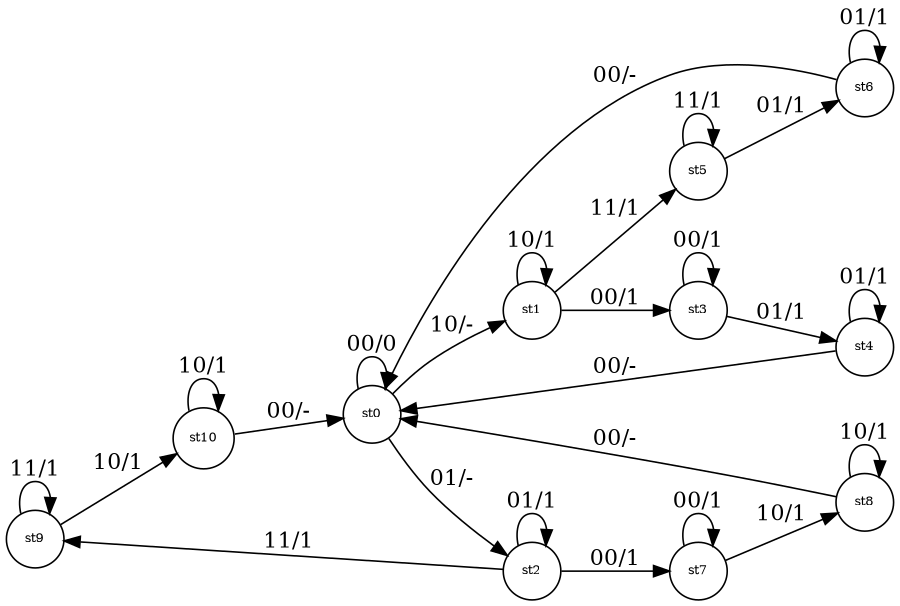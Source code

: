 # Generated Tor  2 Okt 2008 11:03:48 GMT by dot - Graphviz version 2.20.2 (Tue Jul  1 11:56:55 UTC 2008)
#
# 
# real	0m0.178s
# user	0m0.129s
# sys	0m0.036s

digraph G {
	graph [size="6,6", rankdir=LR];
	node [label="\N", shape=circle, fontsize=8];
	graph [bb="0,0,305,248",
		_draw_="c 5 -white C 5 -white P 4 0 0 0 248 305 248 305 0 ",
		xdotversion="1.2"];
	st9 [pos="127,229", width="0.50", height="0.50", _draw_="c 5 -black e 127 229 18 18 ", _ldraw_="F 8.000000 11 -Times-Roman c 5 -black T 127 225 0 7 3 -st9 "];
	st10 [pos="182,221", width="0.50", height="0.50", _draw_="c 5 -black e 182 221 18 18 ", _ldraw_="F 8.000000 11 -Times-Roman c 5 -black T 182 217 0 10 4 -st10 "];
	st8 [pos="232,93", width="0.50", height="0.50", _draw_="c 5 -black e 232 93 18 18 ", _ldraw_="F 8.000000 11 -Times-Roman c 5 -black T 232 89 0 7 3 -st8 "];
	st0 [pos="146,129", width="0.50", height="0.50", _draw_="c 5 -black e 146 129 18 18 ", _ldraw_="F 8.000000 11 -Times-Roman c 5 -black T 146 125 0 7 3 -st0 "];
	st7 [pos="251,159", width="0.50", height="0.50", _draw_="c 5 -black e 251 159 18 18 ", _ldraw_="F 8.000000 11 -Times-Roman c 5 -black T 251 155 0 7 3 -st7 "];
	st6 [pos="72,171", width="0.50", height="0.50", _draw_="c 5 -black e 72 171 18 18 ", _ldraw_="F 8.000000 11 -Times-Roman c 5 -black T 72 167 0 7 3 -st6 "];
	st5 [pos="19,117", width="0.50", height="0.50", _draw_="c 5 -black e 19 117 18 18 ", _ldraw_="F 8.000000 11 -Times-Roman c 5 -black T 19 113 0 7 3 -st5 "];
	st4 [pos="174,47", width="0.50", height="0.50", _draw_="c 5 -black e 174 47 18 18 ", _ldraw_="F 8.000000 11 -Times-Roman c 5 -black T 174 43 0 7 3 -st4 "];
	st3 [pos="112,19", width="0.50", height="0.50", _draw_="c 5 -black e 112 19 18 18 ", _ldraw_="F 8.000000 11 -Times-Roman c 5 -black T 112 15 0 7 3 -st3 "];
	st2 [pos="196,172", width="0.50", height="0.50", _draw_="c 5 -black e 196 172 18 18 ", _ldraw_="F 8.000000 11 -Times-Roman c 5 -black T 196 168 0 7 3 -st2 "];
	st1 [pos="81,81", width="0.50", height="0.50", _draw_="c 5 -black e 81 81 18 18 ", _ldraw_="F 8.000000 11 -Times-Roman c 5 -black T 81 77 0 7 3 -st1 "];
	st9 -> st9 [label="11/1", pos="e,144,223 144,235 154,237 163,235 163,229 163,225 159,223 154,222", lp="172,229", _draw_="c 5 -black B 7 144 235 154 237 163 235 163 229 163 225 159 223 154 222 ", _hdraw_="S 5 -solid S 15 -setlinewidth(1) c 5 -black C 5 -black P 3 154 219 144 223 154 225 ", _ldraw_="F 14.000000 11 -Times-Roman c 5 -black T 172 221 0 19 4 -11/1 "];
	st9 -> st10 [label="10/1", pos="e,164,223 145,226 148,226 151,225 154,225", lp="150,234", _draw_="c 5 -black B 4 145 226 148 226 151 225 154 225 ", _hdraw_="S 5 -solid S 15 -setlinewidth(1) c 5 -black C 5 -black P 3 155 228 164 223 154 222 ", _ldraw_="F 14.000000 11 -Times-Roman c 5 -black T 150 226 0 19 4 -10/1 "];
	st8 -> st8 [label="10/1", pos="e,249,87 249,99 259,101 268,99 268,93 268,89 264,87 259,86", lp="277,93", _draw_="c 5 -black B 7 249 99 259 101 268 99 268 93 268 89 264 87 259 86 ", _hdraw_="S 5 -solid S 15 -setlinewidth(1) c 5 -black C 5 -black P 3 259 83 249 87 259 89 ", _ldraw_="F 14.000000 11 -Times-Roman c 5 -black T 277 85 0 19 4 -10/1 "];
	st8 -> st0 [label="00/-", pos="e,163,122 215,100 203,106 186,113 172,118", lp="197,118", _draw_="c 5 -black B 4 215 100 203 106 186 113 172 118 ", _hdraw_="S 5 -solid S 15 -setlinewidth(1) c 5 -black C 5 -black P 3 171 115 163 122 174 121 ", _ldraw_="F 14.000000 11 -Times-Roman c 5 -black T 197 110 0 17 4 -00/- "];
	st7 -> st8 [label="10/1", pos="e,237,110 246,142 244,135 242,127 240,120", lp="232,134", _draw_="c 5 -black B 4 246 142 244 135 242 127 240 120 ", _hdraw_="S 5 -solid S 15 -setlinewidth(1) c 5 -black C 5 -black P 3 243 119 237 110 237 121 ", _ldraw_="F 14.000000 11 -Times-Roman c 5 -black T 232 126 0 19 4 -10/1 "];
	st7 -> st7 [label="00/1", pos="e,268,153 268,165 278,167 287,165 287,159 287,155 283,153 278,152", lp="296,159", _draw_="c 5 -black B 7 268 165 278 167 287 165 287 159 287 155 283 153 278 152 ", _hdraw_="S 5 -solid S 15 -setlinewidth(1) c 5 -black C 5 -black P 3 278 149 268 153 278 155 ", _ldraw_="F 14.000000 11 -Times-Roman c 5 -black T 296 151 0 19 4 -00/1 "];
	st6 -> st6 [label="01/1", pos="e,89,165 89,177 99,179 108,177 108,171 108,167 104,165 99,164", lp="117,171", _draw_="c 5 -black B 7 89 177 99 179 108 177 108 171 108 167 104 165 99 164 ", _hdraw_="S 5 -solid S 15 -setlinewidth(1) c 5 -black C 5 -black P 3 99 161 89 165 99 167 ", _ldraw_="F 14.000000 11 -Times-Roman c 5 -black T 117 163 0 19 4 -01/1 "];
	st6 -> st0 [label="00/-", pos="e,130,138 88,162 97,157 110,149 121,143", lp="110,162", _draw_="c 5 -black B 4 88 162 97 157 110 149 121 143 ", _hdraw_="S 5 -solid S 15 -setlinewidth(1) c 5 -black C 5 -black P 3 123 146 130 138 120 140 ", _ldraw_="F 14.000000 11 -Times-Roman c 5 -black T 110 154 0 17 4 -00/- "];
	st5 -> st6 [label="01/1", pos="e,59,158 32,130 38,136 45,144 52,151", lp="33,149", _draw_="c 5 -black B 4 32 130 38 136 45 144 52 151 ", _hdraw_="S 5 -solid S 15 -setlinewidth(1) c 5 -black C 5 -black P 3 49 153 59 158 54 148 ", _ldraw_="F 14.000000 11 -Times-Roman c 5 -black T 33 141 0 19 4 -01/1 "];
	st5 -> st5 [label="11/1", pos="e,36,111 36,123 46,125 55,123 55,117 55,113 51,111 46,110", lp="64,117", _draw_="c 5 -black B 7 36 123 46 125 55 123 55 117 55 113 51 111 46 110 ", _hdraw_="S 5 -solid S 15 -setlinewidth(1) c 5 -black C 5 -black P 3 46 107 36 111 46 113 ", _ldraw_="F 14.000000 11 -Times-Roman c 5 -black T 64 109 0 19 4 -11/1 "];
	st4 -> st4 [label="01/1", pos="e,191,41 191,53 201,55 210,53 210,47 210,43 206,41 201,40", lp="219,47", _draw_="c 5 -black B 7 191 53 201 55 210 53 210 47 210 43 206 41 201 40 ", _hdraw_="S 5 -solid S 15 -setlinewidth(1) c 5 -black C 5 -black P 3 201 37 191 41 201 43 ", _ldraw_="F 14.000000 11 -Times-Roman c 5 -black T 219 39 0 19 4 -01/1 "];
	st4 -> st0 [label="00/-", pos="e,152,112 168,64 164,75 159,90 155,102", lp="172,86", _draw_="c 5 -black B 4 168 64 164 75 159 90 155 102 ", _hdraw_="S 5 -solid S 15 -setlinewidth(1) c 5 -black C 5 -black P 3 152 101 152 112 158 103 ", _ldraw_="F 14.000000 11 -Times-Roman c 5 -black T 172 78 0 17 4 -00/- "];
	st3 -> st4 [label="01/1", pos="e,157,40 129,27 135,30 142,33 148,36", lp="135,41", _draw_="c 5 -black B 4 129 27 135 30 142 33 148 36 ", _hdraw_="S 5 -solid S 15 -setlinewidth(1) c 5 -black C 5 -black P 3 146 39 157 40 149 33 ", _ldraw_="F 14.000000 11 -Times-Roman c 5 -black T 135 33 0 19 4 -01/1 "];
	st3 -> st3 [label="00/1", pos="e,129,13 129,25 139,27 148,25 148,19 148,15 144,13 139,12", lp="157,19", _draw_="c 5 -black B 7 129 25 139 27 148 25 148 19 148 15 144 13 139 12 ", _hdraw_="S 5 -solid S 15 -setlinewidth(1) c 5 -black C 5 -black P 3 139 9 129 13 139 15 ", _ldraw_="F 14.000000 11 -Times-Roman c 5 -black T 157 11 0 19 4 -00/1 "];
	st2 -> st9 [label="11/1", pos="e,141,217 182,184 173,192 160,202 149,211", lp="173,207", _draw_="c 5 -black B 4 182 184 173 192 160 202 149 211 ", _hdraw_="S 5 -solid S 15 -setlinewidth(1) c 5 -black C 5 -black P 3 147 208 141 217 151 214 ", _ldraw_="F 14.000000 11 -Times-Roman c 5 -black T 173 199 0 19 4 -11/1 "];
	st2 -> st7 [label="00/1", pos="e,233,163 214,168 217,167 220,166 223,166", lp="220,175", _draw_="c 5 -black B 4 214 168 217 167 220 166 223 166 ", _hdraw_="S 5 -solid S 15 -setlinewidth(1) c 5 -black C 5 -black P 3 224 169 233 163 222 163 ", _ldraw_="F 14.000000 11 -Times-Roman c 5 -black T 220 167 0 19 4 -00/1 "];
	st2 -> st2 [label="01/1", pos="e,213,166 213,178 223,180 232,178 232,172 232,168 228,166 223,165", lp="241,172", _draw_="c 5 -black B 7 213 178 223 180 232 178 232 172 232 168 228 166 223 165 ", _hdraw_="S 5 -solid S 15 -setlinewidth(1) c 5 -black C 5 -black P 3 223 162 213 166 223 168 ", _ldraw_="F 14.000000 11 -Times-Roman c 5 -black T 241 164 0 19 4 -01/1 "];
	st10 -> st10 [label="10/1", pos="e,199,215 199,227 209,229 218,227 218,221 218,217 214,215 209,214", lp="227,221", _draw_="c 5 -black B 7 199 227 209 229 218 227 218 221 218 217 214 215 209 214 ", _hdraw_="S 5 -solid S 15 -setlinewidth(1) c 5 -black C 5 -black P 3 209 211 199 215 209 217 ", _ldraw_="F 14.000000 11 -Times-Roman c 5 -black T 227 213 0 19 4 -10/1 "];
	st10 -> st0 [label="00/-", pos="e,153,146 175,204 170,191 162,172 157,156", lp="156,183", _draw_="c 5 -black B 4 175 204 170 191 162 172 157 156 ", _hdraw_="S 5 -solid S 15 -setlinewidth(1) c 5 -black C 5 -black P 3 160 154 153 146 153 157 ", _ldraw_="F 14.000000 11 -Times-Roman c 5 -black T 156 175 0 17 4 -00/- "];
	st1 -> st5 [label="11/1", pos="e,35,108 65,90 59,94 51,98 44,103", lp="60,106", _draw_="c 5 -black B 4 65 90 59 94 51 98 44 103 ", _hdraw_="S 5 -solid S 15 -setlinewidth(1) c 5 -black C 5 -black P 3 42 100 35 108 45 106 ", _ldraw_="F 14.000000 11 -Times-Roman c 5 -black T 60 98 0 19 4 -11/1 "];
	st1 -> st3 [label="00/1", pos="e,104,35 89,65 92,59 95,51 99,44", lp="105,60", _draw_="c 5 -black B 4 89 65 92 59 95 51 99 44 ", _hdraw_="S 5 -solid S 15 -setlinewidth(1) c 5 -black C 5 -black P 3 102 45 104 35 96 42 ", _ldraw_="F 14.000000 11 -Times-Roman c 5 -black T 105 52 0 19 4 -00/1 "];
	st1 -> st1 [label="10/1", pos="e,98,75 98,87 108,89 117,87 117,81 117,77 113,75 108,74", lp="126,81", _draw_="c 5 -black B 7 98 87 108 89 117 87 117 81 117 77 113 75 108 74 ", _hdraw_="S 5 -solid S 15 -setlinewidth(1) c 5 -black C 5 -black P 3 108 71 98 75 108 77 ", _ldraw_="F 14.000000 11 -Times-Roman c 5 -black T 126 73 0 19 4 -10/1 "];
	st0 -> st2 [label="01/-", pos="e,182,160 160,141 164,145 169,149 174,153", lp="174,139", _draw_="c 5 -black B 4 160 141 164 145 169 149 174 153 ", _hdraw_="S 5 -solid S 15 -setlinewidth(1) c 5 -black C 5 -black P 3 172 156 182 160 177 151 ", _ldraw_="F 14.000000 11 -Times-Roman c 5 -black T 174 131 0 17 4 -01/- "];
	st0 -> st1 [label="10/-", pos="e,96,92 131,118 123,112 113,105 104,98", lp="124,99", _draw_="c 5 -black B 4 131 118 123 112 113 105 104 98 ", _hdraw_="S 5 -solid S 15 -setlinewidth(1) c 5 -black C 5 -black P 3 106 95 96 92 102 101 ", _ldraw_="F 14.000000 11 -Times-Roman c 5 -black T 124 91 0 17 4 -10/- "];
	st0 -> st0 [label="00/0", pos="e,163,123 163,135 173,137 182,135 182,129 182,125 178,123 173,122", lp="191,129", _draw_="c 5 -black B 7 163 135 173 137 182 135 182 129 182 125 178 123 173 122 ", _hdraw_="S 5 -solid S 15 -setlinewidth(1) c 5 -black C 5 -black P 3 173 119 163 123 173 125 ", _ldraw_="F 14.000000 11 -Times-Roman c 5 -black T 191 121 0 19 4 -00/0 "];
}
